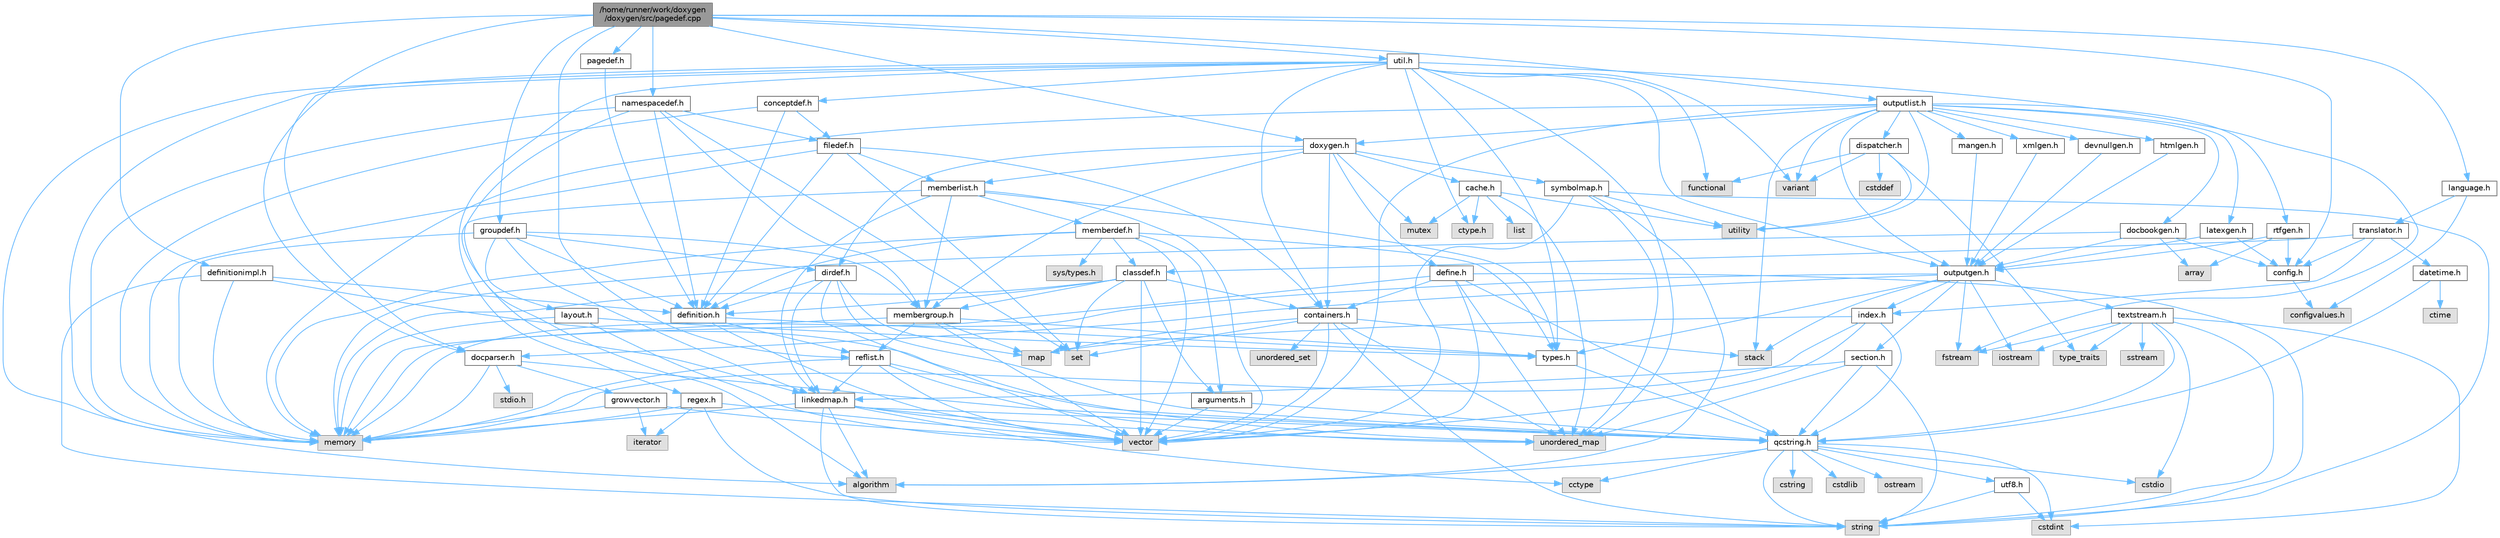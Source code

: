 digraph "/home/runner/work/doxygen/doxygen/src/pagedef.cpp"
{
 // INTERACTIVE_SVG=YES
 // LATEX_PDF_SIZE
  bgcolor="transparent";
  edge [fontname=Helvetica,fontsize=10,labelfontname=Helvetica,labelfontsize=10];
  node [fontname=Helvetica,fontsize=10,shape=box,height=0.2,width=0.4];
  Node1 [id="Node000001",label="/home/runner/work/doxygen\l/doxygen/src/pagedef.cpp",height=0.2,width=0.4,color="gray40", fillcolor="grey60", style="filled", fontcolor="black"];
  Node1 -> Node2 [id="edge1_Node000001_Node000002",color="steelblue1",style="solid"];
  Node2 [id="Node000002",label="pagedef.h",height=0.2,width=0.4,color="grey40", fillcolor="white", style="filled",URL="$dd/d66/pagedef_8h.html",tooltip=" "];
  Node2 -> Node3 [id="edge2_Node000002_Node000003",color="steelblue1",style="solid"];
  Node3 [id="Node000003",label="definition.h",height=0.2,width=0.4,color="grey40", fillcolor="white", style="filled",URL="$df/da1/definition_8h.html",tooltip=" "];
  Node3 -> Node4 [id="edge3_Node000003_Node000004",color="steelblue1",style="solid"];
  Node4 [id="Node000004",label="vector",height=0.2,width=0.4,color="grey60", fillcolor="#E0E0E0", style="filled"];
  Node3 -> Node5 [id="edge4_Node000003_Node000005",color="steelblue1",style="solid"];
  Node5 [id="Node000005",label="types.h",height=0.2,width=0.4,color="grey40", fillcolor="white", style="filled",URL="$d9/d49/types_8h.html",tooltip="This file contains a number of basic enums and types."];
  Node5 -> Node6 [id="edge5_Node000005_Node000006",color="steelblue1",style="solid"];
  Node6 [id="Node000006",label="qcstring.h",height=0.2,width=0.4,color="grey40", fillcolor="white", style="filled",URL="$d7/d5c/qcstring_8h.html",tooltip=" "];
  Node6 -> Node7 [id="edge6_Node000006_Node000007",color="steelblue1",style="solid"];
  Node7 [id="Node000007",label="string",height=0.2,width=0.4,color="grey60", fillcolor="#E0E0E0", style="filled"];
  Node6 -> Node8 [id="edge7_Node000006_Node000008",color="steelblue1",style="solid"];
  Node8 [id="Node000008",label="algorithm",height=0.2,width=0.4,color="grey60", fillcolor="#E0E0E0", style="filled"];
  Node6 -> Node9 [id="edge8_Node000006_Node000009",color="steelblue1",style="solid"];
  Node9 [id="Node000009",label="cctype",height=0.2,width=0.4,color="grey60", fillcolor="#E0E0E0", style="filled"];
  Node6 -> Node10 [id="edge9_Node000006_Node000010",color="steelblue1",style="solid"];
  Node10 [id="Node000010",label="cstring",height=0.2,width=0.4,color="grey60", fillcolor="#E0E0E0", style="filled"];
  Node6 -> Node11 [id="edge10_Node000006_Node000011",color="steelblue1",style="solid"];
  Node11 [id="Node000011",label="cstdio",height=0.2,width=0.4,color="grey60", fillcolor="#E0E0E0", style="filled"];
  Node6 -> Node12 [id="edge11_Node000006_Node000012",color="steelblue1",style="solid"];
  Node12 [id="Node000012",label="cstdlib",height=0.2,width=0.4,color="grey60", fillcolor="#E0E0E0", style="filled"];
  Node6 -> Node13 [id="edge12_Node000006_Node000013",color="steelblue1",style="solid"];
  Node13 [id="Node000013",label="cstdint",height=0.2,width=0.4,color="grey60", fillcolor="#E0E0E0", style="filled"];
  Node6 -> Node14 [id="edge13_Node000006_Node000014",color="steelblue1",style="solid"];
  Node14 [id="Node000014",label="ostream",height=0.2,width=0.4,color="grey60", fillcolor="#E0E0E0", style="filled"];
  Node6 -> Node15 [id="edge14_Node000006_Node000015",color="steelblue1",style="solid"];
  Node15 [id="Node000015",label="utf8.h",height=0.2,width=0.4,color="grey40", fillcolor="white", style="filled",URL="$db/d7c/utf8_8h.html",tooltip="Various UTF8 related helper functions."];
  Node15 -> Node13 [id="edge15_Node000015_Node000013",color="steelblue1",style="solid"];
  Node15 -> Node7 [id="edge16_Node000015_Node000007",color="steelblue1",style="solid"];
  Node3 -> Node16 [id="edge17_Node000003_Node000016",color="steelblue1",style="solid"];
  Node16 [id="Node000016",label="reflist.h",height=0.2,width=0.4,color="grey40", fillcolor="white", style="filled",URL="$d1/d02/reflist_8h.html",tooltip=" "];
  Node16 -> Node4 [id="edge18_Node000016_Node000004",color="steelblue1",style="solid"];
  Node16 -> Node17 [id="edge19_Node000016_Node000017",color="steelblue1",style="solid"];
  Node17 [id="Node000017",label="unordered_map",height=0.2,width=0.4,color="grey60", fillcolor="#E0E0E0", style="filled"];
  Node16 -> Node18 [id="edge20_Node000016_Node000018",color="steelblue1",style="solid"];
  Node18 [id="Node000018",label="memory",height=0.2,width=0.4,color="grey60", fillcolor="#E0E0E0", style="filled"];
  Node16 -> Node6 [id="edge21_Node000016_Node000006",color="steelblue1",style="solid"];
  Node16 -> Node19 [id="edge22_Node000016_Node000019",color="steelblue1",style="solid"];
  Node19 [id="Node000019",label="linkedmap.h",height=0.2,width=0.4,color="grey40", fillcolor="white", style="filled",URL="$da/de1/linkedmap_8h.html",tooltip=" "];
  Node19 -> Node17 [id="edge23_Node000019_Node000017",color="steelblue1",style="solid"];
  Node19 -> Node4 [id="edge24_Node000019_Node000004",color="steelblue1",style="solid"];
  Node19 -> Node18 [id="edge25_Node000019_Node000018",color="steelblue1",style="solid"];
  Node19 -> Node7 [id="edge26_Node000019_Node000007",color="steelblue1",style="solid"];
  Node19 -> Node8 [id="edge27_Node000019_Node000008",color="steelblue1",style="solid"];
  Node19 -> Node9 [id="edge28_Node000019_Node000009",color="steelblue1",style="solid"];
  Node19 -> Node6 [id="edge29_Node000019_Node000006",color="steelblue1",style="solid"];
  Node1 -> Node20 [id="edge30_Node000001_Node000020",color="steelblue1",style="solid"];
  Node20 [id="Node000020",label="groupdef.h",height=0.2,width=0.4,color="grey40", fillcolor="white", style="filled",URL="$d1/de6/groupdef_8h.html",tooltip=" "];
  Node20 -> Node18 [id="edge31_Node000020_Node000018",color="steelblue1",style="solid"];
  Node20 -> Node3 [id="edge32_Node000020_Node000003",color="steelblue1",style="solid"];
  Node20 -> Node21 [id="edge33_Node000020_Node000021",color="steelblue1",style="solid"];
  Node21 [id="Node000021",label="dirdef.h",height=0.2,width=0.4,color="grey40", fillcolor="white", style="filled",URL="$d6/d15/dirdef_8h.html",tooltip=" "];
  Node21 -> Node4 [id="edge34_Node000021_Node000004",color="steelblue1",style="solid"];
  Node21 -> Node22 [id="edge35_Node000021_Node000022",color="steelblue1",style="solid"];
  Node22 [id="Node000022",label="map",height=0.2,width=0.4,color="grey60", fillcolor="#E0E0E0", style="filled"];
  Node21 -> Node6 [id="edge36_Node000021_Node000006",color="steelblue1",style="solid"];
  Node21 -> Node19 [id="edge37_Node000021_Node000019",color="steelblue1",style="solid"];
  Node21 -> Node3 [id="edge38_Node000021_Node000003",color="steelblue1",style="solid"];
  Node20 -> Node23 [id="edge39_Node000020_Node000023",color="steelblue1",style="solid"];
  Node23 [id="Node000023",label="layout.h",height=0.2,width=0.4,color="grey40", fillcolor="white", style="filled",URL="$db/d51/layout_8h.html",tooltip=" "];
  Node23 -> Node18 [id="edge40_Node000023_Node000018",color="steelblue1",style="solid"];
  Node23 -> Node4 [id="edge41_Node000023_Node000004",color="steelblue1",style="solid"];
  Node23 -> Node5 [id="edge42_Node000023_Node000005",color="steelblue1",style="solid"];
  Node20 -> Node24 [id="edge43_Node000020_Node000024",color="steelblue1",style="solid"];
  Node24 [id="Node000024",label="membergroup.h",height=0.2,width=0.4,color="grey40", fillcolor="white", style="filled",URL="$d9/d11/membergroup_8h.html",tooltip=" "];
  Node24 -> Node4 [id="edge44_Node000024_Node000004",color="steelblue1",style="solid"];
  Node24 -> Node22 [id="edge45_Node000024_Node000022",color="steelblue1",style="solid"];
  Node24 -> Node18 [id="edge46_Node000024_Node000018",color="steelblue1",style="solid"];
  Node24 -> Node5 [id="edge47_Node000024_Node000005",color="steelblue1",style="solid"];
  Node24 -> Node16 [id="edge48_Node000024_Node000016",color="steelblue1",style="solid"];
  Node20 -> Node19 [id="edge49_Node000020_Node000019",color="steelblue1",style="solid"];
  Node1 -> Node25 [id="edge50_Node000001_Node000025",color="steelblue1",style="solid"];
  Node25 [id="Node000025",label="docparser.h",height=0.2,width=0.4,color="grey40", fillcolor="white", style="filled",URL="$de/d9c/docparser_8h.html",tooltip=" "];
  Node25 -> Node26 [id="edge51_Node000025_Node000026",color="steelblue1",style="solid"];
  Node26 [id="Node000026",label="stdio.h",height=0.2,width=0.4,color="grey60", fillcolor="#E0E0E0", style="filled"];
  Node25 -> Node18 [id="edge52_Node000025_Node000018",color="steelblue1",style="solid"];
  Node25 -> Node6 [id="edge53_Node000025_Node000006",color="steelblue1",style="solid"];
  Node25 -> Node27 [id="edge54_Node000025_Node000027",color="steelblue1",style="solid"];
  Node27 [id="Node000027",label="growvector.h",height=0.2,width=0.4,color="grey40", fillcolor="white", style="filled",URL="$d7/d50/growvector_8h.html",tooltip=" "];
  Node27 -> Node4 [id="edge55_Node000027_Node000004",color="steelblue1",style="solid"];
  Node27 -> Node18 [id="edge56_Node000027_Node000018",color="steelblue1",style="solid"];
  Node27 -> Node28 [id="edge57_Node000027_Node000028",color="steelblue1",style="solid"];
  Node28 [id="Node000028",label="iterator",height=0.2,width=0.4,color="grey60", fillcolor="#E0E0E0", style="filled"];
  Node1 -> Node29 [id="edge58_Node000001_Node000029",color="steelblue1",style="solid"];
  Node29 [id="Node000029",label="config.h",height=0.2,width=0.4,color="grey40", fillcolor="white", style="filled",URL="$db/d16/config_8h.html",tooltip=" "];
  Node29 -> Node30 [id="edge59_Node000029_Node000030",color="steelblue1",style="solid"];
  Node30 [id="Node000030",label="configvalues.h",height=0.2,width=0.4,color="grey60", fillcolor="#E0E0E0", style="filled"];
  Node1 -> Node31 [id="edge60_Node000001_Node000031",color="steelblue1",style="solid"];
  Node31 [id="Node000031",label="util.h",height=0.2,width=0.4,color="grey40", fillcolor="white", style="filled",URL="$d8/d3c/util_8h.html",tooltip="A bunch of utility functions."];
  Node31 -> Node18 [id="edge61_Node000031_Node000018",color="steelblue1",style="solid"];
  Node31 -> Node17 [id="edge62_Node000031_Node000017",color="steelblue1",style="solid"];
  Node31 -> Node8 [id="edge63_Node000031_Node000008",color="steelblue1",style="solid"];
  Node31 -> Node32 [id="edge64_Node000031_Node000032",color="steelblue1",style="solid"];
  Node32 [id="Node000032",label="functional",height=0.2,width=0.4,color="grey60", fillcolor="#E0E0E0", style="filled"];
  Node31 -> Node33 [id="edge65_Node000031_Node000033",color="steelblue1",style="solid"];
  Node33 [id="Node000033",label="fstream",height=0.2,width=0.4,color="grey60", fillcolor="#E0E0E0", style="filled"];
  Node31 -> Node34 [id="edge66_Node000031_Node000034",color="steelblue1",style="solid"];
  Node34 [id="Node000034",label="variant",height=0.2,width=0.4,color="grey60", fillcolor="#E0E0E0", style="filled"];
  Node31 -> Node35 [id="edge67_Node000031_Node000035",color="steelblue1",style="solid"];
  Node35 [id="Node000035",label="ctype.h",height=0.2,width=0.4,color="grey60", fillcolor="#E0E0E0", style="filled"];
  Node31 -> Node5 [id="edge68_Node000031_Node000005",color="steelblue1",style="solid"];
  Node31 -> Node25 [id="edge69_Node000031_Node000025",color="steelblue1",style="solid"];
  Node31 -> Node36 [id="edge70_Node000031_Node000036",color="steelblue1",style="solid"];
  Node36 [id="Node000036",label="containers.h",height=0.2,width=0.4,color="grey40", fillcolor="white", style="filled",URL="$d5/d75/containers_8h.html",tooltip=" "];
  Node36 -> Node4 [id="edge71_Node000036_Node000004",color="steelblue1",style="solid"];
  Node36 -> Node7 [id="edge72_Node000036_Node000007",color="steelblue1",style="solid"];
  Node36 -> Node37 [id="edge73_Node000036_Node000037",color="steelblue1",style="solid"];
  Node37 [id="Node000037",label="set",height=0.2,width=0.4,color="grey60", fillcolor="#E0E0E0", style="filled"];
  Node36 -> Node22 [id="edge74_Node000036_Node000022",color="steelblue1",style="solid"];
  Node36 -> Node38 [id="edge75_Node000036_Node000038",color="steelblue1",style="solid"];
  Node38 [id="Node000038",label="unordered_set",height=0.2,width=0.4,color="grey60", fillcolor="#E0E0E0", style="filled"];
  Node36 -> Node17 [id="edge76_Node000036_Node000017",color="steelblue1",style="solid"];
  Node36 -> Node39 [id="edge77_Node000036_Node000039",color="steelblue1",style="solid"];
  Node39 [id="Node000039",label="stack",height=0.2,width=0.4,color="grey60", fillcolor="#E0E0E0", style="filled"];
  Node31 -> Node40 [id="edge78_Node000031_Node000040",color="steelblue1",style="solid"];
  Node40 [id="Node000040",label="outputgen.h",height=0.2,width=0.4,color="grey40", fillcolor="white", style="filled",URL="$df/d06/outputgen_8h.html",tooltip=" "];
  Node40 -> Node18 [id="edge79_Node000040_Node000018",color="steelblue1",style="solid"];
  Node40 -> Node39 [id="edge80_Node000040_Node000039",color="steelblue1",style="solid"];
  Node40 -> Node41 [id="edge81_Node000040_Node000041",color="steelblue1",style="solid"];
  Node41 [id="Node000041",label="iostream",height=0.2,width=0.4,color="grey60", fillcolor="#E0E0E0", style="filled"];
  Node40 -> Node33 [id="edge82_Node000040_Node000033",color="steelblue1",style="solid"];
  Node40 -> Node5 [id="edge83_Node000040_Node000005",color="steelblue1",style="solid"];
  Node40 -> Node42 [id="edge84_Node000040_Node000042",color="steelblue1",style="solid"];
  Node42 [id="Node000042",label="index.h",height=0.2,width=0.4,color="grey40", fillcolor="white", style="filled",URL="$d1/db5/index_8h.html",tooltip=" "];
  Node42 -> Node18 [id="edge85_Node000042_Node000018",color="steelblue1",style="solid"];
  Node42 -> Node4 [id="edge86_Node000042_Node000004",color="steelblue1",style="solid"];
  Node42 -> Node22 [id="edge87_Node000042_Node000022",color="steelblue1",style="solid"];
  Node42 -> Node6 [id="edge88_Node000042_Node000006",color="steelblue1",style="solid"];
  Node40 -> Node43 [id="edge89_Node000040_Node000043",color="steelblue1",style="solid"];
  Node43 [id="Node000043",label="section.h",height=0.2,width=0.4,color="grey40", fillcolor="white", style="filled",URL="$d1/d2a/section_8h.html",tooltip=" "];
  Node43 -> Node7 [id="edge90_Node000043_Node000007",color="steelblue1",style="solid"];
  Node43 -> Node17 [id="edge91_Node000043_Node000017",color="steelblue1",style="solid"];
  Node43 -> Node6 [id="edge92_Node000043_Node000006",color="steelblue1",style="solid"];
  Node43 -> Node19 [id="edge93_Node000043_Node000019",color="steelblue1",style="solid"];
  Node40 -> Node44 [id="edge94_Node000040_Node000044",color="steelblue1",style="solid"];
  Node44 [id="Node000044",label="textstream.h",height=0.2,width=0.4,color="grey40", fillcolor="white", style="filled",URL="$d4/d7d/textstream_8h.html",tooltip=" "];
  Node44 -> Node7 [id="edge95_Node000044_Node000007",color="steelblue1",style="solid"];
  Node44 -> Node41 [id="edge96_Node000044_Node000041",color="steelblue1",style="solid"];
  Node44 -> Node45 [id="edge97_Node000044_Node000045",color="steelblue1",style="solid"];
  Node45 [id="Node000045",label="sstream",height=0.2,width=0.4,color="grey60", fillcolor="#E0E0E0", style="filled"];
  Node44 -> Node13 [id="edge98_Node000044_Node000013",color="steelblue1",style="solid"];
  Node44 -> Node11 [id="edge99_Node000044_Node000011",color="steelblue1",style="solid"];
  Node44 -> Node33 [id="edge100_Node000044_Node000033",color="steelblue1",style="solid"];
  Node44 -> Node46 [id="edge101_Node000044_Node000046",color="steelblue1",style="solid"];
  Node46 [id="Node000046",label="type_traits",height=0.2,width=0.4,color="grey60", fillcolor="#E0E0E0", style="filled"];
  Node44 -> Node6 [id="edge102_Node000044_Node000006",color="steelblue1",style="solid"];
  Node40 -> Node25 [id="edge103_Node000040_Node000025",color="steelblue1",style="solid"];
  Node31 -> Node47 [id="edge104_Node000031_Node000047",color="steelblue1",style="solid"];
  Node47 [id="Node000047",label="regex.h",height=0.2,width=0.4,color="grey40", fillcolor="white", style="filled",URL="$d1/d21/regex_8h.html",tooltip=" "];
  Node47 -> Node18 [id="edge105_Node000047_Node000018",color="steelblue1",style="solid"];
  Node47 -> Node7 [id="edge106_Node000047_Node000007",color="steelblue1",style="solid"];
  Node47 -> Node4 [id="edge107_Node000047_Node000004",color="steelblue1",style="solid"];
  Node47 -> Node28 [id="edge108_Node000047_Node000028",color="steelblue1",style="solid"];
  Node31 -> Node48 [id="edge109_Node000031_Node000048",color="steelblue1",style="solid"];
  Node48 [id="Node000048",label="conceptdef.h",height=0.2,width=0.4,color="grey40", fillcolor="white", style="filled",URL="$da/df1/conceptdef_8h.html",tooltip=" "];
  Node48 -> Node18 [id="edge110_Node000048_Node000018",color="steelblue1",style="solid"];
  Node48 -> Node3 [id="edge111_Node000048_Node000003",color="steelblue1",style="solid"];
  Node48 -> Node49 [id="edge112_Node000048_Node000049",color="steelblue1",style="solid"];
  Node49 [id="Node000049",label="filedef.h",height=0.2,width=0.4,color="grey40", fillcolor="white", style="filled",URL="$d4/d3a/filedef_8h.html",tooltip=" "];
  Node49 -> Node18 [id="edge113_Node000049_Node000018",color="steelblue1",style="solid"];
  Node49 -> Node37 [id="edge114_Node000049_Node000037",color="steelblue1",style="solid"];
  Node49 -> Node3 [id="edge115_Node000049_Node000003",color="steelblue1",style="solid"];
  Node49 -> Node50 [id="edge116_Node000049_Node000050",color="steelblue1",style="solid"];
  Node50 [id="Node000050",label="memberlist.h",height=0.2,width=0.4,color="grey40", fillcolor="white", style="filled",URL="$dd/d78/memberlist_8h.html",tooltip=" "];
  Node50 -> Node4 [id="edge117_Node000050_Node000004",color="steelblue1",style="solid"];
  Node50 -> Node8 [id="edge118_Node000050_Node000008",color="steelblue1",style="solid"];
  Node50 -> Node51 [id="edge119_Node000050_Node000051",color="steelblue1",style="solid"];
  Node51 [id="Node000051",label="memberdef.h",height=0.2,width=0.4,color="grey40", fillcolor="white", style="filled",URL="$d4/d46/memberdef_8h.html",tooltip=" "];
  Node51 -> Node4 [id="edge120_Node000051_Node000004",color="steelblue1",style="solid"];
  Node51 -> Node18 [id="edge121_Node000051_Node000018",color="steelblue1",style="solid"];
  Node51 -> Node52 [id="edge122_Node000051_Node000052",color="steelblue1",style="solid"];
  Node52 [id="Node000052",label="sys/types.h",height=0.2,width=0.4,color="grey60", fillcolor="#E0E0E0", style="filled"];
  Node51 -> Node5 [id="edge123_Node000051_Node000005",color="steelblue1",style="solid"];
  Node51 -> Node3 [id="edge124_Node000051_Node000003",color="steelblue1",style="solid"];
  Node51 -> Node53 [id="edge125_Node000051_Node000053",color="steelblue1",style="solid"];
  Node53 [id="Node000053",label="arguments.h",height=0.2,width=0.4,color="grey40", fillcolor="white", style="filled",URL="$df/d9b/arguments_8h.html",tooltip=" "];
  Node53 -> Node4 [id="edge126_Node000053_Node000004",color="steelblue1",style="solid"];
  Node53 -> Node6 [id="edge127_Node000053_Node000006",color="steelblue1",style="solid"];
  Node51 -> Node54 [id="edge128_Node000051_Node000054",color="steelblue1",style="solid"];
  Node54 [id="Node000054",label="classdef.h",height=0.2,width=0.4,color="grey40", fillcolor="white", style="filled",URL="$d1/da6/classdef_8h.html",tooltip=" "];
  Node54 -> Node18 [id="edge129_Node000054_Node000018",color="steelblue1",style="solid"];
  Node54 -> Node4 [id="edge130_Node000054_Node000004",color="steelblue1",style="solid"];
  Node54 -> Node37 [id="edge131_Node000054_Node000037",color="steelblue1",style="solid"];
  Node54 -> Node36 [id="edge132_Node000054_Node000036",color="steelblue1",style="solid"];
  Node54 -> Node3 [id="edge133_Node000054_Node000003",color="steelblue1",style="solid"];
  Node54 -> Node53 [id="edge134_Node000054_Node000053",color="steelblue1",style="solid"];
  Node54 -> Node24 [id="edge135_Node000054_Node000024",color="steelblue1",style="solid"];
  Node50 -> Node19 [id="edge136_Node000050_Node000019",color="steelblue1",style="solid"];
  Node50 -> Node5 [id="edge137_Node000050_Node000005",color="steelblue1",style="solid"];
  Node50 -> Node24 [id="edge138_Node000050_Node000024",color="steelblue1",style="solid"];
  Node49 -> Node36 [id="edge139_Node000049_Node000036",color="steelblue1",style="solid"];
  Node1 -> Node55 [id="edge140_Node000001_Node000055",color="steelblue1",style="solid"];
  Node55 [id="Node000055",label="outputlist.h",height=0.2,width=0.4,color="grey40", fillcolor="white", style="filled",URL="$d2/db9/outputlist_8h.html",tooltip=" "];
  Node55 -> Node56 [id="edge141_Node000055_Node000056",color="steelblue1",style="solid"];
  Node56 [id="Node000056",label="utility",height=0.2,width=0.4,color="grey60", fillcolor="#E0E0E0", style="filled"];
  Node55 -> Node4 [id="edge142_Node000055_Node000004",color="steelblue1",style="solid"];
  Node55 -> Node18 [id="edge143_Node000055_Node000018",color="steelblue1",style="solid"];
  Node55 -> Node34 [id="edge144_Node000055_Node000034",color="steelblue1",style="solid"];
  Node55 -> Node39 [id="edge145_Node000055_Node000039",color="steelblue1",style="solid"];
  Node55 -> Node40 [id="edge146_Node000055_Node000040",color="steelblue1",style="solid"];
  Node55 -> Node57 [id="edge147_Node000055_Node000057",color="steelblue1",style="solid"];
  Node57 [id="Node000057",label="doxygen.h",height=0.2,width=0.4,color="grey40", fillcolor="white", style="filled",URL="$d1/da1/doxygen_8h.html",tooltip=" "];
  Node57 -> Node58 [id="edge148_Node000057_Node000058",color="steelblue1",style="solid"];
  Node58 [id="Node000058",label="mutex",height=0.2,width=0.4,color="grey60", fillcolor="#E0E0E0", style="filled"];
  Node57 -> Node36 [id="edge149_Node000057_Node000036",color="steelblue1",style="solid"];
  Node57 -> Node24 [id="edge150_Node000057_Node000024",color="steelblue1",style="solid"];
  Node57 -> Node21 [id="edge151_Node000057_Node000021",color="steelblue1",style="solid"];
  Node57 -> Node50 [id="edge152_Node000057_Node000050",color="steelblue1",style="solid"];
  Node57 -> Node59 [id="edge153_Node000057_Node000059",color="steelblue1",style="solid"];
  Node59 [id="Node000059",label="define.h",height=0.2,width=0.4,color="grey40", fillcolor="white", style="filled",URL="$df/d67/define_8h.html",tooltip=" "];
  Node59 -> Node4 [id="edge154_Node000059_Node000004",color="steelblue1",style="solid"];
  Node59 -> Node18 [id="edge155_Node000059_Node000018",color="steelblue1",style="solid"];
  Node59 -> Node7 [id="edge156_Node000059_Node000007",color="steelblue1",style="solid"];
  Node59 -> Node17 [id="edge157_Node000059_Node000017",color="steelblue1",style="solid"];
  Node59 -> Node6 [id="edge158_Node000059_Node000006",color="steelblue1",style="solid"];
  Node59 -> Node36 [id="edge159_Node000059_Node000036",color="steelblue1",style="solid"];
  Node57 -> Node60 [id="edge160_Node000057_Node000060",color="steelblue1",style="solid"];
  Node60 [id="Node000060",label="cache.h",height=0.2,width=0.4,color="grey40", fillcolor="white", style="filled",URL="$d3/d26/cache_8h.html",tooltip=" "];
  Node60 -> Node61 [id="edge161_Node000060_Node000061",color="steelblue1",style="solid"];
  Node61 [id="Node000061",label="list",height=0.2,width=0.4,color="grey60", fillcolor="#E0E0E0", style="filled"];
  Node60 -> Node17 [id="edge162_Node000060_Node000017",color="steelblue1",style="solid"];
  Node60 -> Node58 [id="edge163_Node000060_Node000058",color="steelblue1",style="solid"];
  Node60 -> Node56 [id="edge164_Node000060_Node000056",color="steelblue1",style="solid"];
  Node60 -> Node35 [id="edge165_Node000060_Node000035",color="steelblue1",style="solid"];
  Node57 -> Node62 [id="edge166_Node000057_Node000062",color="steelblue1",style="solid"];
  Node62 [id="Node000062",label="symbolmap.h",height=0.2,width=0.4,color="grey40", fillcolor="white", style="filled",URL="$d7/ddd/symbolmap_8h.html",tooltip=" "];
  Node62 -> Node8 [id="edge167_Node000062_Node000008",color="steelblue1",style="solid"];
  Node62 -> Node17 [id="edge168_Node000062_Node000017",color="steelblue1",style="solid"];
  Node62 -> Node4 [id="edge169_Node000062_Node000004",color="steelblue1",style="solid"];
  Node62 -> Node7 [id="edge170_Node000062_Node000007",color="steelblue1",style="solid"];
  Node62 -> Node56 [id="edge171_Node000062_Node000056",color="steelblue1",style="solid"];
  Node55 -> Node63 [id="edge172_Node000055_Node000063",color="steelblue1",style="solid"];
  Node63 [id="Node000063",label="dispatcher.h",height=0.2,width=0.4,color="grey40", fillcolor="white", style="filled",URL="$da/d73/dispatcher_8h.html",tooltip=" "];
  Node63 -> Node64 [id="edge173_Node000063_Node000064",color="steelblue1",style="solid"];
  Node64 [id="Node000064",label="cstddef",height=0.2,width=0.4,color="grey60", fillcolor="#E0E0E0", style="filled"];
  Node63 -> Node56 [id="edge174_Node000063_Node000056",color="steelblue1",style="solid"];
  Node63 -> Node32 [id="edge175_Node000063_Node000032",color="steelblue1",style="solid"];
  Node63 -> Node34 [id="edge176_Node000063_Node000034",color="steelblue1",style="solid"];
  Node63 -> Node46 [id="edge177_Node000063_Node000046",color="steelblue1",style="solid"];
  Node55 -> Node65 [id="edge178_Node000055_Node000065",color="steelblue1",style="solid"];
  Node65 [id="Node000065",label="htmlgen.h",height=0.2,width=0.4,color="grey40", fillcolor="white", style="filled",URL="$d8/d56/htmlgen_8h.html",tooltip=" "];
  Node65 -> Node40 [id="edge179_Node000065_Node000040",color="steelblue1",style="solid"];
  Node55 -> Node66 [id="edge180_Node000055_Node000066",color="steelblue1",style="solid"];
  Node66 [id="Node000066",label="latexgen.h",height=0.2,width=0.4,color="grey40", fillcolor="white", style="filled",URL="$d6/d9c/latexgen_8h.html",tooltip=" "];
  Node66 -> Node29 [id="edge181_Node000066_Node000029",color="steelblue1",style="solid"];
  Node66 -> Node40 [id="edge182_Node000066_Node000040",color="steelblue1",style="solid"];
  Node55 -> Node67 [id="edge183_Node000055_Node000067",color="steelblue1",style="solid"];
  Node67 [id="Node000067",label="rtfgen.h",height=0.2,width=0.4,color="grey40", fillcolor="white", style="filled",URL="$d4/daa/rtfgen_8h.html",tooltip=" "];
  Node67 -> Node68 [id="edge184_Node000067_Node000068",color="steelblue1",style="solid"];
  Node68 [id="Node000068",label="array",height=0.2,width=0.4,color="grey60", fillcolor="#E0E0E0", style="filled"];
  Node67 -> Node29 [id="edge185_Node000067_Node000029",color="steelblue1",style="solid"];
  Node67 -> Node40 [id="edge186_Node000067_Node000040",color="steelblue1",style="solid"];
  Node55 -> Node69 [id="edge187_Node000055_Node000069",color="steelblue1",style="solid"];
  Node69 [id="Node000069",label="mangen.h",height=0.2,width=0.4,color="grey40", fillcolor="white", style="filled",URL="$da/dc0/mangen_8h.html",tooltip=" "];
  Node69 -> Node40 [id="edge188_Node000069_Node000040",color="steelblue1",style="solid"];
  Node55 -> Node70 [id="edge189_Node000055_Node000070",color="steelblue1",style="solid"];
  Node70 [id="Node000070",label="docbookgen.h",height=0.2,width=0.4,color="grey40", fillcolor="white", style="filled",URL="$de/dea/docbookgen_8h.html",tooltip=" "];
  Node70 -> Node18 [id="edge190_Node000070_Node000018",color="steelblue1",style="solid"];
  Node70 -> Node68 [id="edge191_Node000070_Node000068",color="steelblue1",style="solid"];
  Node70 -> Node29 [id="edge192_Node000070_Node000029",color="steelblue1",style="solid"];
  Node70 -> Node40 [id="edge193_Node000070_Node000040",color="steelblue1",style="solid"];
  Node55 -> Node71 [id="edge194_Node000055_Node000071",color="steelblue1",style="solid"];
  Node71 [id="Node000071",label="xmlgen.h",height=0.2,width=0.4,color="grey40", fillcolor="white", style="filled",URL="$d9/d67/xmlgen_8h.html",tooltip=" "];
  Node71 -> Node40 [id="edge195_Node000071_Node000040",color="steelblue1",style="solid"];
  Node55 -> Node72 [id="edge196_Node000055_Node000072",color="steelblue1",style="solid"];
  Node72 [id="Node000072",label="devnullgen.h",height=0.2,width=0.4,color="grey40", fillcolor="white", style="filled",URL="$d8/de5/devnullgen_8h.html",tooltip=" "];
  Node72 -> Node40 [id="edge197_Node000072_Node000040",color="steelblue1",style="solid"];
  Node1 -> Node57 [id="edge198_Node000001_Node000057",color="steelblue1",style="solid"];
  Node1 -> Node73 [id="edge199_Node000001_Node000073",color="steelblue1",style="solid"];
  Node73 [id="Node000073",label="language.h",height=0.2,width=0.4,color="grey40", fillcolor="white", style="filled",URL="$d8/dce/language_8h.html",tooltip=" "];
  Node73 -> Node74 [id="edge200_Node000073_Node000074",color="steelblue1",style="solid"];
  Node74 [id="Node000074",label="translator.h",height=0.2,width=0.4,color="grey40", fillcolor="white", style="filled",URL="$d9/df1/translator_8h.html",tooltip=" "];
  Node74 -> Node54 [id="edge201_Node000074_Node000054",color="steelblue1",style="solid"];
  Node74 -> Node29 [id="edge202_Node000074_Node000029",color="steelblue1",style="solid"];
  Node74 -> Node75 [id="edge203_Node000074_Node000075",color="steelblue1",style="solid"];
  Node75 [id="Node000075",label="datetime.h",height=0.2,width=0.4,color="grey40", fillcolor="white", style="filled",URL="$de/d1b/datetime_8h.html",tooltip=" "];
  Node75 -> Node76 [id="edge204_Node000075_Node000076",color="steelblue1",style="solid"];
  Node76 [id="Node000076",label="ctime",height=0.2,width=0.4,color="grey60", fillcolor="#E0E0E0", style="filled"];
  Node75 -> Node6 [id="edge205_Node000075_Node000006",color="steelblue1",style="solid"];
  Node74 -> Node42 [id="edge206_Node000074_Node000042",color="steelblue1",style="solid"];
  Node73 -> Node30 [id="edge207_Node000073_Node000030",color="steelblue1",style="solid"];
  Node1 -> Node77 [id="edge208_Node000001_Node000077",color="steelblue1",style="solid"];
  Node77 [id="Node000077",label="namespacedef.h",height=0.2,width=0.4,color="grey40", fillcolor="white", style="filled",URL="$d7/d97/namespacedef_8h.html",tooltip=" "];
  Node77 -> Node18 [id="edge209_Node000077_Node000018",color="steelblue1",style="solid"];
  Node77 -> Node37 [id="edge210_Node000077_Node000037",color="steelblue1",style="solid"];
  Node77 -> Node3 [id="edge211_Node000077_Node000003",color="steelblue1",style="solid"];
  Node77 -> Node49 [id="edge212_Node000077_Node000049",color="steelblue1",style="solid"];
  Node77 -> Node19 [id="edge213_Node000077_Node000019",color="steelblue1",style="solid"];
  Node77 -> Node24 [id="edge214_Node000077_Node000024",color="steelblue1",style="solid"];
  Node1 -> Node16 [id="edge215_Node000001_Node000016",color="steelblue1",style="solid"];
  Node1 -> Node78 [id="edge216_Node000001_Node000078",color="steelblue1",style="solid"];
  Node78 [id="Node000078",label="definitionimpl.h",height=0.2,width=0.4,color="grey40", fillcolor="white", style="filled",URL="$d2/dab/definitionimpl_8h.html",tooltip=" "];
  Node78 -> Node18 [id="edge217_Node000078_Node000018",color="steelblue1",style="solid"];
  Node78 -> Node17 [id="edge218_Node000078_Node000017",color="steelblue1",style="solid"];
  Node78 -> Node7 [id="edge219_Node000078_Node000007",color="steelblue1",style="solid"];
  Node78 -> Node3 [id="edge220_Node000078_Node000003",color="steelblue1",style="solid"];
}
